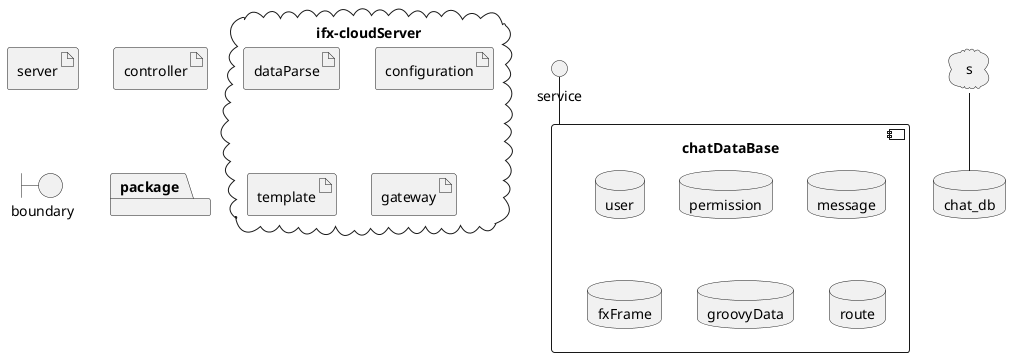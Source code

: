 @startuml
'https://plantuml.com/deployment-diagram

'actor actor
'actor/ "actor/"
'agent agent
database chat_db
cloud ifx-cloudServer{
    artifact dataParse
    artifact configuration
    artifact template
    artifact gateway
}


artifact server
artifact controller
artifact gateway
boundary boundary
cloud s
'card card
'circle circle
'cloud cloud
'collections collections
component chatDataBase{
    database user
    database permission
    database message
    database fxFrame
    database groovyData
    database route
}

'control control
'database database
'entity entity
'file file
'folder folder

'interface interface
'label label
'node node
package package
'queue queue
'rectangle rectangle
'stack stack
'storage storage
'usecase usecase
'usecase/ "usecase/"
service -- chatDataBase
s -- chat_db
@enduml
